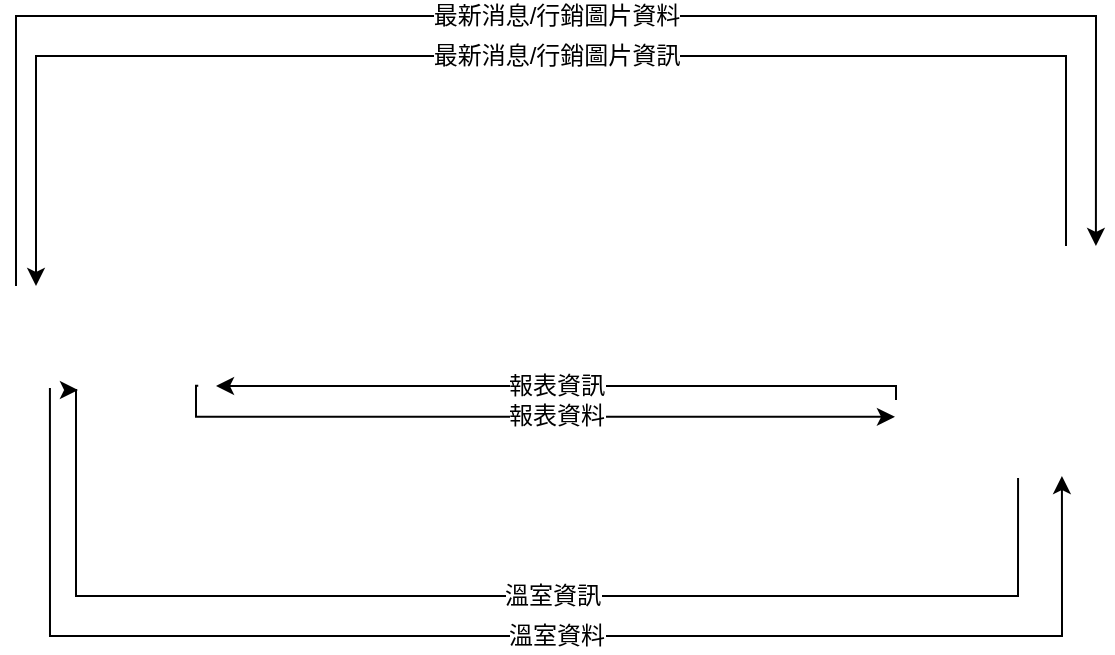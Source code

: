 <mxfile version="12.9.13" type="device"><diagram id="WMjSUzLwmPdY40WIluea" name="第1頁"><mxGraphModel dx="1086" dy="806" grid="1" gridSize="10" guides="1" tooltips="1" connect="1" arrows="1" fold="1" page="1" pageScale="1" pageWidth="827" pageHeight="1169" math="0" shadow="0"><root><mxCell id="0"/><mxCell id="1" parent="0"/><mxCell id="9oj6TD6BVjI_BSwbnOva-8" value="最新消息/行銷圖片資料" style="edgeStyle=orthogonalEdgeStyle;rounded=0;orthogonalLoop=1;jettySize=auto;html=1;entryX=0.588;entryY=0;entryDx=0;entryDy=0;fontSize=12;entryPerimeter=0;fillColor=#f8cecc;strokeColor=#000000;" parent="1" edge="1"><mxGeometry x="0.024" relative="1" as="geometry"><Array as="points"><mxPoint x="70" y="100"/><mxPoint x="610" y="100"/></Array><mxPoint as="offset"/><mxPoint x="609.96" y="215" as="targetPoint"/><mxPoint x="70" y="235" as="sourcePoint"/></mxGeometry></mxCell><mxCell id="9oj6TD6BVjI_BSwbnOva-9" value="溫室資料" style="edgeStyle=orthogonalEdgeStyle;rounded=0;orthogonalLoop=1;jettySize=auto;html=1;entryX=0.488;entryY=1.014;entryDx=0;entryDy=0;fontSize=12;entryPerimeter=0;fillColor=#f8cecc;strokeColor=#000000;exitX=0.308;exitY=1.02;exitDx=0;exitDy=0;exitPerimeter=0;" parent="1" edge="1"><mxGeometry x="0.062" relative="1" as="geometry"><Array as="points"><mxPoint x="87" y="410"/><mxPoint x="593" y="410"/></Array><mxPoint as="offset"/><mxPoint x="592.96" y="330.036" as="targetPoint"/><mxPoint x="86.96" y="286" as="sourcePoint"/></mxGeometry></mxCell><mxCell id="9oj6TD6BVjI_BSwbnOva-12" value="報表資料" style="edgeStyle=orthogonalEdgeStyle;rounded=0;orthogonalLoop=1;jettySize=auto;html=1;fontSize=12;exitX=0.926;exitY=0.998;exitDx=0;exitDy=0;fillColor=#f8cecc;strokeColor=#000000;entryX=-0.003;entryY=0.614;entryDx=0;entryDy=0;entryPerimeter=0;exitPerimeter=0;fontColor=#000000;" parent="1" edge="1"><mxGeometry x="0.074" relative="1" as="geometry"><Array as="points"><mxPoint x="160" y="285"/><mxPoint x="160" y="300"/></Array><mxPoint x="509.49" y="300.436" as="targetPoint"/><mxPoint as="offset"/><mxPoint x="161.12" y="284.9" as="sourcePoint"/></mxGeometry></mxCell><mxCell id="9oj6TD6BVjI_BSwbnOva-17" value="最新消息/行銷圖片資訊" style="edgeStyle=orthogonalEdgeStyle;rounded=0;orthogonalLoop=1;jettySize=auto;html=1;entryX=0.25;entryY=0;entryDx=0;entryDy=0;fontSize=12;exitX=0.5;exitY=0;exitDx=0;exitDy=0;fillColor=#f8cecc;strokeColor=#000000;" parent="1" edge="1"><mxGeometry x="-0.033" relative="1" as="geometry"><Array as="points"><mxPoint x="595" y="120"/><mxPoint x="80" y="120"/></Array><mxPoint as="offset"/><mxPoint x="595" y="215" as="sourcePoint"/><mxPoint x="80" y="235" as="targetPoint"/></mxGeometry></mxCell><mxCell id="9oj6TD6BVjI_BSwbnOva-18" value="溫室資訊" style="edgeStyle=orthogonalEdgeStyle;rounded=0;orthogonalLoop=1;jettySize=auto;html=1;entryX=0.425;entryY=1.04;entryDx=0;entryDy=0;entryPerimeter=0;fontSize=12;exitX=0.359;exitY=1.027;exitDx=0;exitDy=0;exitPerimeter=0;fillColor=#f8cecc;strokeColor=#000000;" parent="1" edge="1"><mxGeometry x="-0.079" relative="1" as="geometry"><Array as="points"><mxPoint x="571" y="390"/><mxPoint x="100" y="390"/></Array><mxPoint as="offset"/><mxPoint x="571.03" y="330.998" as="sourcePoint"/><mxPoint x="101" y="287" as="targetPoint"/></mxGeometry></mxCell><mxCell id="9oj6TD6BVjI_BSwbnOva-21" value="報表資訊" style="edgeStyle=orthogonalEdgeStyle;rounded=0;orthogonalLoop=1;jettySize=auto;html=1;entryX=1;entryY=1;entryDx=0;entryDy=0;fontSize=12;exitX=0;exitY=0.5;exitDx=0;exitDy=0;fillColor=#f8cecc;strokeColor=#000000;fontColor=#000000;" parent="1" edge="1"><mxGeometry x="0.02" relative="1" as="geometry"><Array as="points"><mxPoint x="510" y="285"/></Array><mxPoint x="510.0" y="292.0" as="sourcePoint"/><mxPoint as="offset"/><mxPoint x="170" y="285" as="targetPoint"/></mxGeometry></mxCell></root></mxGraphModel></diagram></mxfile>
